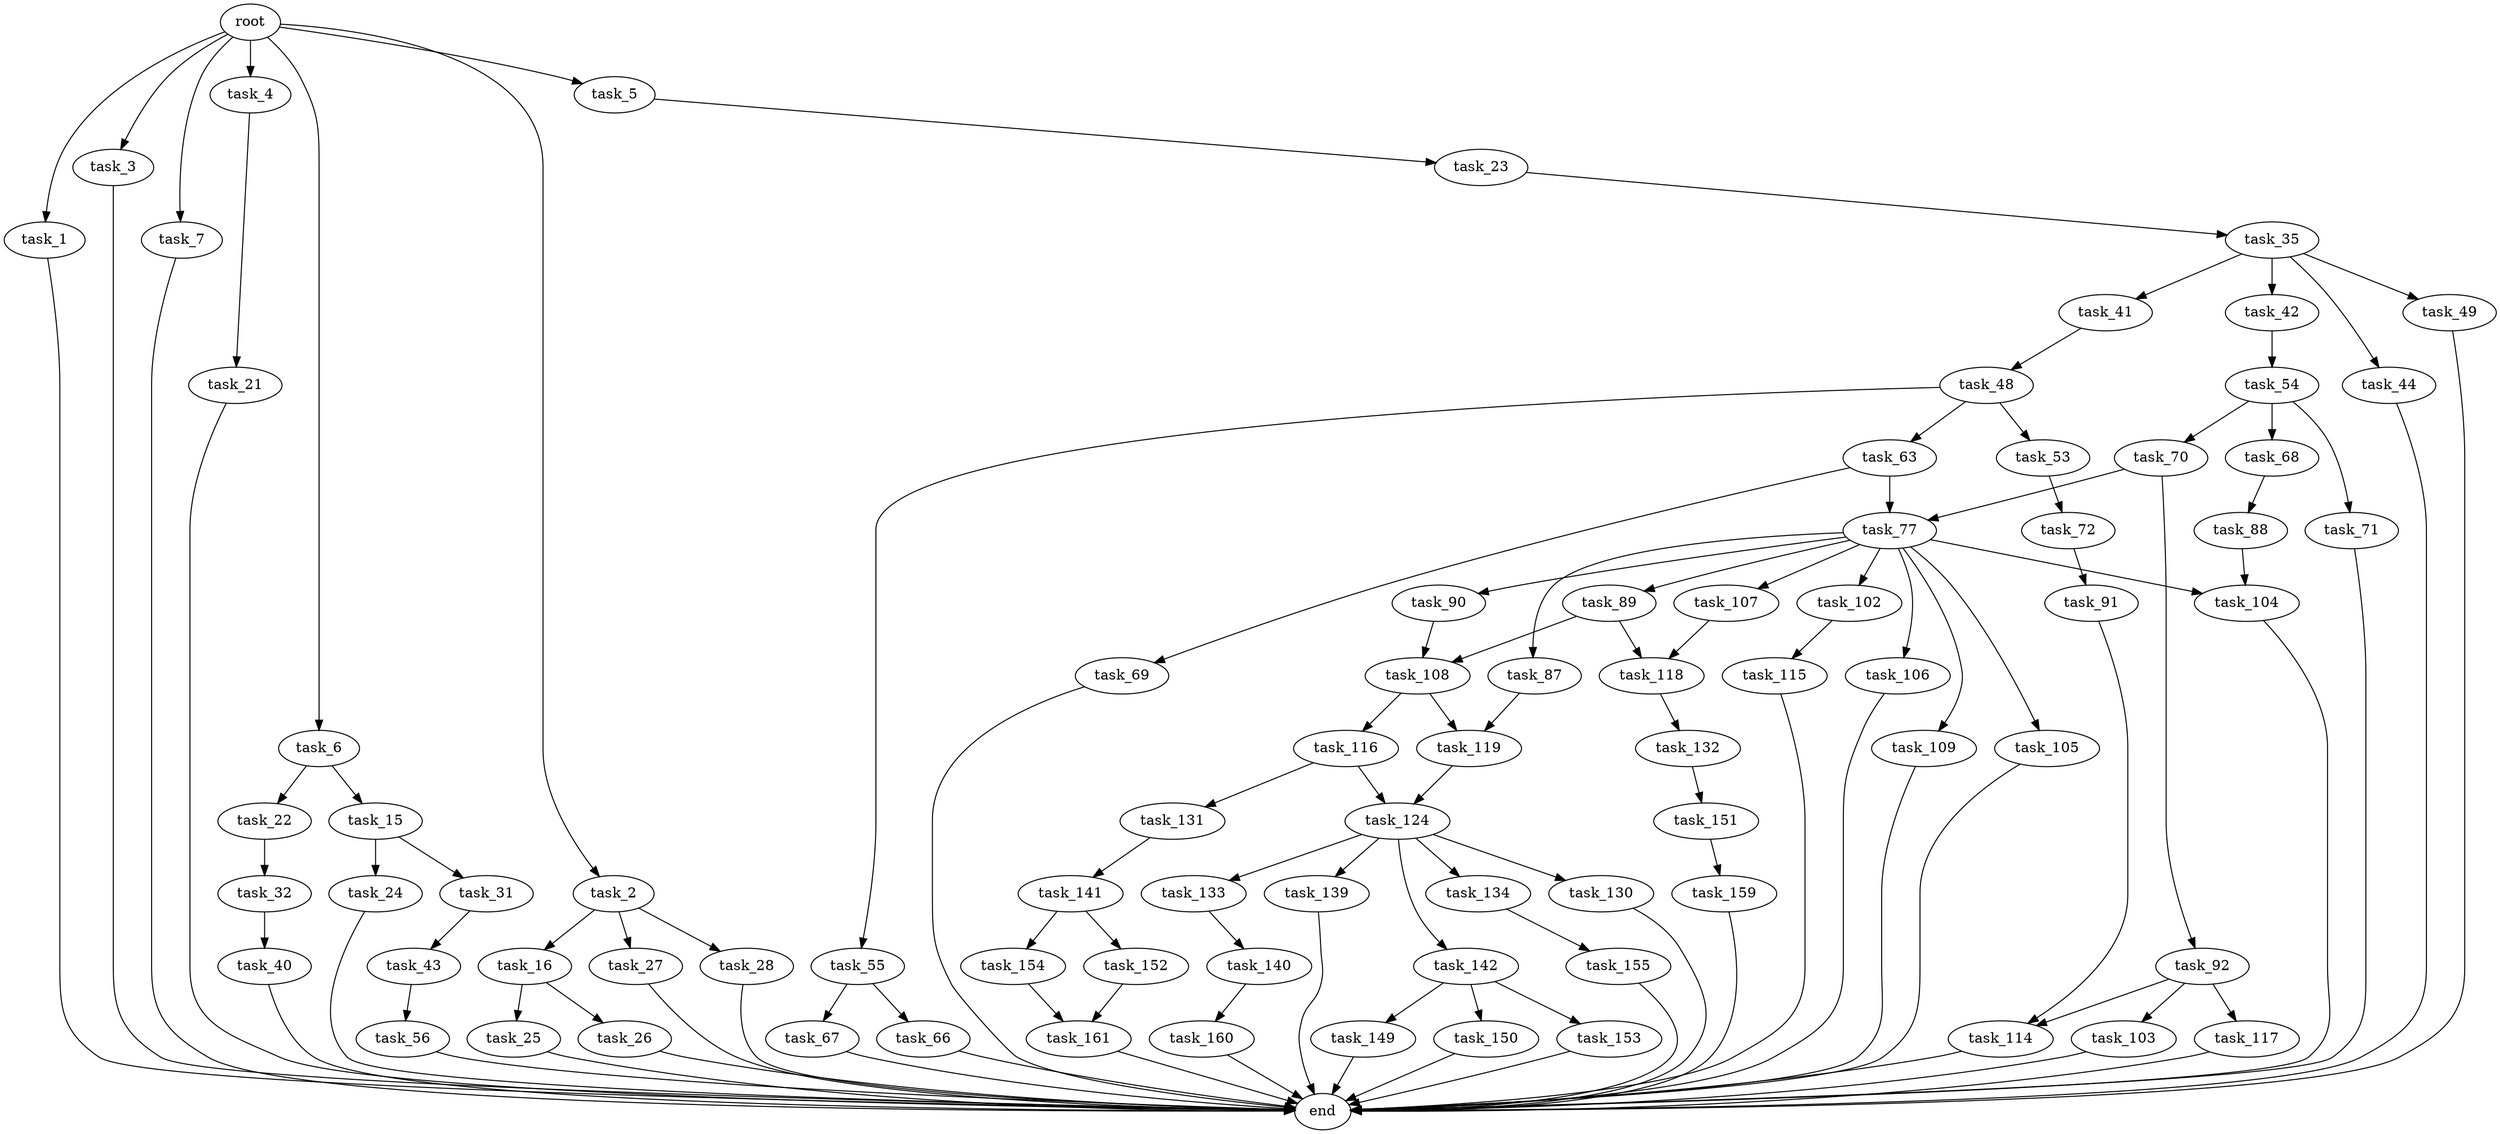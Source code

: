 digraph G {
  root [size="0.000000"];
  task_1 [size="134217728000.000000"];
  task_2 [size="68719476736.000000"];
  task_3 [size="549755813888.000000"];
  task_4 [size="891395666136.000000"];
  task_5 [size="12297520949.000000"];
  task_6 [size="8589934592.000000"];
  task_7 [size="89099575831.000000"];
  task_15 [size="40400248164.000000"];
  task_16 [size="117440226590.000000"];
  task_21 [size="269950826844.000000"];
  task_22 [size="658292146210.000000"];
  task_23 [size="231928233984.000000"];
  task_24 [size="108598476403.000000"];
  task_25 [size="40736400975.000000"];
  task_26 [size="46347267305.000000"];
  task_27 [size="151627733381.000000"];
  task_28 [size="2022198155.000000"];
  task_31 [size="782757789696.000000"];
  task_32 [size="11002658053.000000"];
  task_35 [size="47185833872.000000"];
  task_40 [size="7624150462.000000"];
  task_41 [size="231928233984.000000"];
  task_42 [size="193486457111.000000"];
  task_43 [size="607311955326.000000"];
  task_44 [size="28991029248.000000"];
  task_48 [size="32226381050.000000"];
  task_49 [size="33640929278.000000"];
  task_53 [size="8589934592.000000"];
  task_54 [size="28991029248.000000"];
  task_55 [size="405600372581.000000"];
  task_56 [size="231928233984.000000"];
  task_63 [size="673226385386.000000"];
  task_66 [size="28991029248.000000"];
  task_67 [size="368293445632.000000"];
  task_68 [size="885469808383.000000"];
  task_69 [size="166268723153.000000"];
  task_70 [size="1721542142.000000"];
  task_71 [size="16545452298.000000"];
  task_72 [size="134217728000.000000"];
  task_77 [size="21840608583.000000"];
  task_87 [size="79183695673.000000"];
  task_88 [size="516420484745.000000"];
  task_89 [size="11693098906.000000"];
  task_90 [size="365432461548.000000"];
  task_91 [size="231928233984.000000"];
  task_92 [size="4599091105.000000"];
  task_102 [size="147585818770.000000"];
  task_103 [size="68719476736.000000"];
  task_104 [size="24748490646.000000"];
  task_105 [size="154237508579.000000"];
  task_106 [size="29360029088.000000"];
  task_107 [size="656989031680.000000"];
  task_108 [size="28786122929.000000"];
  task_109 [size="26287465125.000000"];
  task_114 [size="8589934592.000000"];
  task_115 [size="8589934592.000000"];
  task_116 [size="134217728000.000000"];
  task_117 [size="19914865424.000000"];
  task_118 [size="36447226984.000000"];
  task_119 [size="2129598904.000000"];
  task_124 [size="10588472706.000000"];
  task_130 [size="28991029248.000000"];
  task_131 [size="8589934592.000000"];
  task_132 [size="470724718879.000000"];
  task_133 [size="101688694341.000000"];
  task_134 [size="17900434017.000000"];
  task_139 [size="661651078443.000000"];
  task_140 [size="104147698364.000000"];
  task_141 [size="11647065183.000000"];
  task_142 [size="134217728000.000000"];
  task_149 [size="44206114926.000000"];
  task_150 [size="34525493831.000000"];
  task_151 [size="4719669294.000000"];
  task_152 [size="68719476736.000000"];
  task_153 [size="216438529458.000000"];
  task_154 [size="144768656876.000000"];
  task_155 [size="134217728000.000000"];
  task_159 [size="68719476736.000000"];
  task_160 [size="815212713242.000000"];
  task_161 [size="106333367093.000000"];
  end [size="0.000000"];

  root -> task_1 [size="1.000000"];
  root -> task_2 [size="1.000000"];
  root -> task_3 [size="1.000000"];
  root -> task_4 [size="1.000000"];
  root -> task_5 [size="1.000000"];
  root -> task_6 [size="1.000000"];
  root -> task_7 [size="1.000000"];
  task_1 -> end [size="1.000000"];
  task_2 -> task_16 [size="134217728.000000"];
  task_2 -> task_27 [size="134217728.000000"];
  task_2 -> task_28 [size="134217728.000000"];
  task_3 -> end [size="1.000000"];
  task_4 -> task_21 [size="838860800.000000"];
  task_5 -> task_23 [size="301989888.000000"];
  task_6 -> task_15 [size="33554432.000000"];
  task_6 -> task_22 [size="33554432.000000"];
  task_7 -> end [size="1.000000"];
  task_15 -> task_24 [size="33554432.000000"];
  task_15 -> task_31 [size="33554432.000000"];
  task_16 -> task_25 [size="301989888.000000"];
  task_16 -> task_26 [size="301989888.000000"];
  task_21 -> end [size="1.000000"];
  task_22 -> task_32 [size="411041792.000000"];
  task_23 -> task_35 [size="301989888.000000"];
  task_24 -> end [size="1.000000"];
  task_25 -> end [size="1.000000"];
  task_26 -> end [size="1.000000"];
  task_27 -> end [size="1.000000"];
  task_28 -> end [size="1.000000"];
  task_31 -> task_43 [size="679477248.000000"];
  task_32 -> task_40 [size="838860800.000000"];
  task_35 -> task_41 [size="838860800.000000"];
  task_35 -> task_42 [size="838860800.000000"];
  task_35 -> task_44 [size="838860800.000000"];
  task_35 -> task_49 [size="838860800.000000"];
  task_40 -> end [size="1.000000"];
  task_41 -> task_48 [size="301989888.000000"];
  task_42 -> task_54 [size="838860800.000000"];
  task_43 -> task_56 [size="411041792.000000"];
  task_44 -> end [size="1.000000"];
  task_48 -> task_53 [size="33554432.000000"];
  task_48 -> task_55 [size="33554432.000000"];
  task_48 -> task_63 [size="33554432.000000"];
  task_49 -> end [size="1.000000"];
  task_53 -> task_72 [size="33554432.000000"];
  task_54 -> task_68 [size="75497472.000000"];
  task_54 -> task_70 [size="75497472.000000"];
  task_54 -> task_71 [size="75497472.000000"];
  task_55 -> task_66 [size="301989888.000000"];
  task_55 -> task_67 [size="301989888.000000"];
  task_56 -> end [size="1.000000"];
  task_63 -> task_69 [size="536870912.000000"];
  task_63 -> task_77 [size="536870912.000000"];
  task_66 -> end [size="1.000000"];
  task_67 -> end [size="1.000000"];
  task_68 -> task_88 [size="679477248.000000"];
  task_69 -> end [size="1.000000"];
  task_70 -> task_77 [size="134217728.000000"];
  task_70 -> task_92 [size="134217728.000000"];
  task_71 -> end [size="1.000000"];
  task_72 -> task_91 [size="209715200.000000"];
  task_77 -> task_87 [size="838860800.000000"];
  task_77 -> task_89 [size="838860800.000000"];
  task_77 -> task_90 [size="838860800.000000"];
  task_77 -> task_102 [size="838860800.000000"];
  task_77 -> task_104 [size="838860800.000000"];
  task_77 -> task_105 [size="838860800.000000"];
  task_77 -> task_106 [size="838860800.000000"];
  task_77 -> task_107 [size="838860800.000000"];
  task_77 -> task_109 [size="838860800.000000"];
  task_87 -> task_119 [size="75497472.000000"];
  task_88 -> task_104 [size="838860800.000000"];
  task_89 -> task_108 [size="411041792.000000"];
  task_89 -> task_118 [size="411041792.000000"];
  task_90 -> task_108 [size="301989888.000000"];
  task_91 -> task_114 [size="301989888.000000"];
  task_92 -> task_103 [size="209715200.000000"];
  task_92 -> task_114 [size="209715200.000000"];
  task_92 -> task_117 [size="209715200.000000"];
  task_102 -> task_115 [size="134217728.000000"];
  task_103 -> end [size="1.000000"];
  task_104 -> end [size="1.000000"];
  task_105 -> end [size="1.000000"];
  task_106 -> end [size="1.000000"];
  task_107 -> task_118 [size="536870912.000000"];
  task_108 -> task_116 [size="75497472.000000"];
  task_108 -> task_119 [size="75497472.000000"];
  task_109 -> end [size="1.000000"];
  task_114 -> end [size="1.000000"];
  task_115 -> end [size="1.000000"];
  task_116 -> task_124 [size="209715200.000000"];
  task_116 -> task_131 [size="209715200.000000"];
  task_117 -> end [size="1.000000"];
  task_118 -> task_132 [size="679477248.000000"];
  task_119 -> task_124 [size="75497472.000000"];
  task_124 -> task_130 [size="209715200.000000"];
  task_124 -> task_133 [size="209715200.000000"];
  task_124 -> task_134 [size="209715200.000000"];
  task_124 -> task_139 [size="209715200.000000"];
  task_124 -> task_142 [size="209715200.000000"];
  task_130 -> end [size="1.000000"];
  task_131 -> task_141 [size="33554432.000000"];
  task_132 -> task_151 [size="679477248.000000"];
  task_133 -> task_140 [size="134217728.000000"];
  task_134 -> task_155 [size="536870912.000000"];
  task_139 -> end [size="1.000000"];
  task_140 -> task_160 [size="75497472.000000"];
  task_141 -> task_152 [size="209715200.000000"];
  task_141 -> task_154 [size="209715200.000000"];
  task_142 -> task_149 [size="209715200.000000"];
  task_142 -> task_150 [size="209715200.000000"];
  task_142 -> task_153 [size="209715200.000000"];
  task_149 -> end [size="1.000000"];
  task_150 -> end [size="1.000000"];
  task_151 -> task_159 [size="134217728.000000"];
  task_152 -> task_161 [size="134217728.000000"];
  task_153 -> end [size="1.000000"];
  task_154 -> task_161 [size="134217728.000000"];
  task_155 -> end [size="1.000000"];
  task_159 -> end [size="1.000000"];
  task_160 -> end [size="1.000000"];
  task_161 -> end [size="1.000000"];
}
